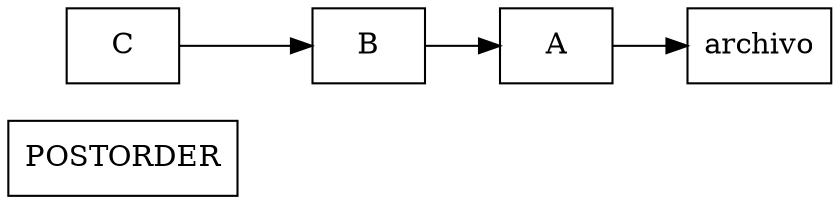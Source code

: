 digraph Grafica{
rankdir=LR;
node[shape=box]
 POSTORDER [with=1.5];abb0[label="C"]
abb1[label="B"]
abb2[label="A"]
abb3[label="archivo"]

abb0->abb1;

abb1->abb2;

abb2->abb3;

}
